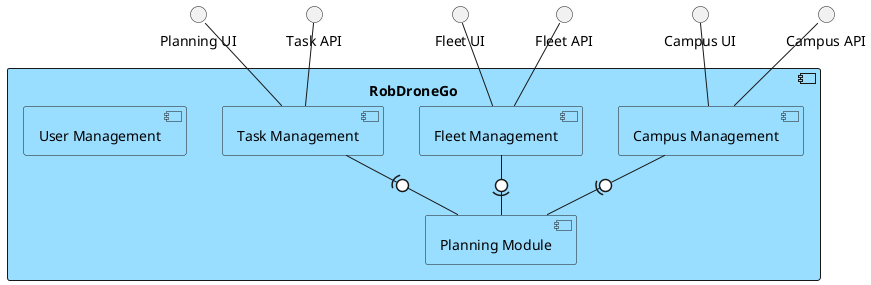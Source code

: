 @startuml Logical View Lv2

<style>
component {
    BackgroundColor #99ddff
}
</style>

interface "Campus UI" as campus_ui
interface "Fleet UI" as fleet_ui
interface "Planning UI" as planning_ui

interface "Campus API" as campus_API
interface "Fleet API" as fleet_API
interface "Task API" as tesk_API

component RobDroneGo {
    component "Campus Management" as campus
    component "Fleet Management" as fleet
    component "Task Management" as task
    component "Planning Module" as planning

    campus -0)- planning
    fleet -0)- planning
    task -(0- planning

    component "User Management" as user
}
fleet -up- fleet_API
campus -up- campus_API
task -up- tesk_API

campus -up- campus_ui
fleet -up- fleet_ui
task -up- planning_ui


@enduml